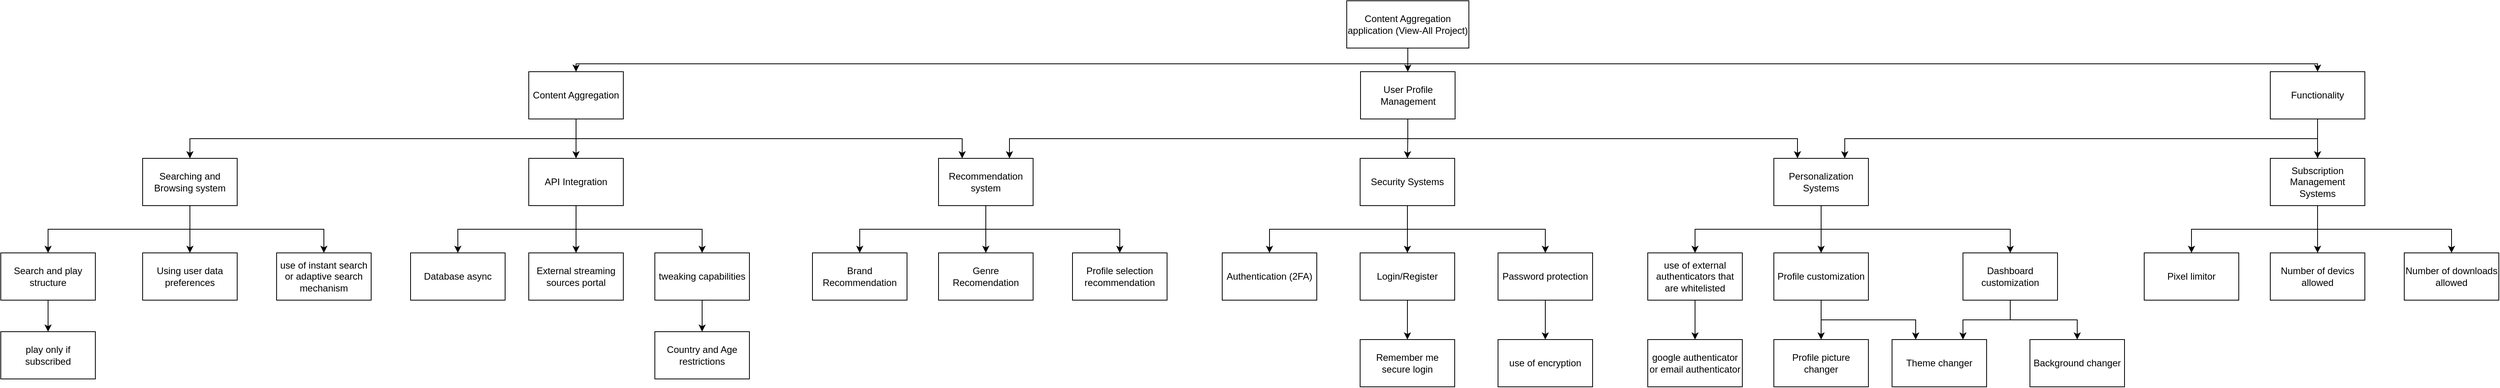 <mxfile version="20.8.16" type="device"><diagram name="Page-1" id="a6H50W8Y8HaNfQrP_DWG"><mxGraphModel dx="3134" dy="836" grid="1" gridSize="10" guides="1" tooltips="1" connect="1" arrows="1" fold="1" page="1" pageScale="1" pageWidth="850" pageHeight="1100" math="0" shadow="0"><root><mxCell id="0"/><mxCell id="1" parent="0"/><mxCell id="xB04SLs3_WrhwiVSwh8y-3" style="edgeStyle=orthogonalEdgeStyle;rounded=0;orthogonalLoop=1;jettySize=auto;html=1;exitX=0.5;exitY=1;exitDx=0;exitDy=0;entryX=0.5;entryY=0;entryDx=0;entryDy=0;" edge="1" parent="1" source="xB04SLs3_WrhwiVSwh8y-1" target="xB04SLs3_WrhwiVSwh8y-2"><mxGeometry relative="1" as="geometry"><Array as="points"><mxPoint x="426" y="200"/><mxPoint x="-630" y="200"/></Array></mxGeometry></mxCell><mxCell id="xB04SLs3_WrhwiVSwh8y-36" style="edgeStyle=orthogonalEdgeStyle;rounded=0;orthogonalLoop=1;jettySize=auto;html=1;exitX=0.5;exitY=1;exitDx=0;exitDy=0;entryX=0.5;entryY=0;entryDx=0;entryDy=0;" edge="1" parent="1" source="xB04SLs3_WrhwiVSwh8y-1" target="xB04SLs3_WrhwiVSwh8y-4"><mxGeometry relative="1" as="geometry"/></mxCell><mxCell id="xB04SLs3_WrhwiVSwh8y-37" style="edgeStyle=orthogonalEdgeStyle;rounded=0;orthogonalLoop=1;jettySize=auto;html=1;exitX=0.5;exitY=1;exitDx=0;exitDy=0;entryX=0.5;entryY=0;entryDx=0;entryDy=0;" edge="1" parent="1" source="xB04SLs3_WrhwiVSwh8y-1" target="xB04SLs3_WrhwiVSwh8y-27"><mxGeometry relative="1" as="geometry"><Array as="points"><mxPoint x="426" y="200"/><mxPoint x="1580" y="200"/></Array></mxGeometry></mxCell><mxCell id="xB04SLs3_WrhwiVSwh8y-1" value="Content Aggregation application (View-All Project)" style="rounded=0;whiteSpace=wrap;html=1;" vertex="1" parent="1"><mxGeometry x="348" y="120" width="155" height="60" as="geometry"/></mxCell><mxCell id="xB04SLs3_WrhwiVSwh8y-19" style="edgeStyle=orthogonalEdgeStyle;rounded=0;orthogonalLoop=1;jettySize=auto;html=1;exitX=0.5;exitY=1;exitDx=0;exitDy=0;entryX=0.5;entryY=0;entryDx=0;entryDy=0;" edge="1" parent="1" source="xB04SLs3_WrhwiVSwh8y-2" target="xB04SLs3_WrhwiVSwh8y-8"><mxGeometry relative="1" as="geometry"/></mxCell><mxCell id="xB04SLs3_WrhwiVSwh8y-24" style="edgeStyle=orthogonalEdgeStyle;rounded=0;orthogonalLoop=1;jettySize=auto;html=1;exitX=0.5;exitY=1;exitDx=0;exitDy=0;entryX=0.5;entryY=0;entryDx=0;entryDy=0;" edge="1" parent="1" source="xB04SLs3_WrhwiVSwh8y-2" target="xB04SLs3_WrhwiVSwh8y-12"><mxGeometry relative="1" as="geometry"/></mxCell><mxCell id="xB04SLs3_WrhwiVSwh8y-41" style="edgeStyle=orthogonalEdgeStyle;rounded=0;orthogonalLoop=1;jettySize=auto;html=1;exitX=0.5;exitY=1;exitDx=0;exitDy=0;entryX=0.25;entryY=0;entryDx=0;entryDy=0;" edge="1" parent="1" source="xB04SLs3_WrhwiVSwh8y-2" target="xB04SLs3_WrhwiVSwh8y-35"><mxGeometry relative="1" as="geometry"/></mxCell><mxCell id="xB04SLs3_WrhwiVSwh8y-2" value="Content Aggregation" style="rounded=0;whiteSpace=wrap;html=1;" vertex="1" parent="1"><mxGeometry x="-690" y="210" width="120" height="60" as="geometry"/></mxCell><mxCell id="xB04SLs3_WrhwiVSwh8y-34" style="edgeStyle=orthogonalEdgeStyle;rounded=0;orthogonalLoop=1;jettySize=auto;html=1;exitX=0.5;exitY=1;exitDx=0;exitDy=0;entryX=0.5;entryY=0;entryDx=0;entryDy=0;" edge="1" parent="1" source="xB04SLs3_WrhwiVSwh8y-4" target="xB04SLs3_WrhwiVSwh8y-10"><mxGeometry relative="1" as="geometry"/></mxCell><mxCell id="xB04SLs3_WrhwiVSwh8y-39" style="edgeStyle=orthogonalEdgeStyle;rounded=0;orthogonalLoop=1;jettySize=auto;html=1;exitX=0.5;exitY=1;exitDx=0;exitDy=0;entryX=0.25;entryY=0;entryDx=0;entryDy=0;" edge="1" parent="1" source="xB04SLs3_WrhwiVSwh8y-4" target="xB04SLs3_WrhwiVSwh8y-30"><mxGeometry relative="1" as="geometry"/></mxCell><mxCell id="xB04SLs3_WrhwiVSwh8y-40" style="edgeStyle=orthogonalEdgeStyle;rounded=0;orthogonalLoop=1;jettySize=auto;html=1;exitX=0.5;exitY=1;exitDx=0;exitDy=0;entryX=0.75;entryY=0;entryDx=0;entryDy=0;" edge="1" parent="1" source="xB04SLs3_WrhwiVSwh8y-4" target="xB04SLs3_WrhwiVSwh8y-35"><mxGeometry relative="1" as="geometry"/></mxCell><mxCell id="xB04SLs3_WrhwiVSwh8y-4" value="User Profile Management" style="rounded=0;whiteSpace=wrap;html=1;" vertex="1" parent="1"><mxGeometry x="365.5" y="210" width="120" height="60" as="geometry"/></mxCell><mxCell id="xB04SLs3_WrhwiVSwh8y-54" style="edgeStyle=orthogonalEdgeStyle;rounded=0;orthogonalLoop=1;jettySize=auto;html=1;exitX=0.5;exitY=1;exitDx=0;exitDy=0;entryX=0.5;entryY=0;entryDx=0;entryDy=0;" edge="1" parent="1" source="xB04SLs3_WrhwiVSwh8y-8" target="xB04SLs3_WrhwiVSwh8y-52"><mxGeometry relative="1" as="geometry"/></mxCell><mxCell id="xB04SLs3_WrhwiVSwh8y-55" style="edgeStyle=orthogonalEdgeStyle;rounded=0;orthogonalLoop=1;jettySize=auto;html=1;exitX=0.5;exitY=1;exitDx=0;exitDy=0;" edge="1" parent="1" source="xB04SLs3_WrhwiVSwh8y-8" target="xB04SLs3_WrhwiVSwh8y-53"><mxGeometry relative="1" as="geometry"/></mxCell><mxCell id="xB04SLs3_WrhwiVSwh8y-57" style="edgeStyle=orthogonalEdgeStyle;rounded=0;orthogonalLoop=1;jettySize=auto;html=1;exitX=0.5;exitY=1;exitDx=0;exitDy=0;entryX=0.5;entryY=0;entryDx=0;entryDy=0;" edge="1" parent="1" source="xB04SLs3_WrhwiVSwh8y-8" target="xB04SLs3_WrhwiVSwh8y-56"><mxGeometry relative="1" as="geometry"/></mxCell><mxCell id="xB04SLs3_WrhwiVSwh8y-8" value="API Integration" style="rounded=0;whiteSpace=wrap;html=1;" vertex="1" parent="1"><mxGeometry x="-690" y="320" width="120" height="60" as="geometry"/></mxCell><mxCell id="xB04SLs3_WrhwiVSwh8y-33" style="edgeStyle=orthogonalEdgeStyle;rounded=0;orthogonalLoop=1;jettySize=auto;html=1;exitX=0.5;exitY=1;exitDx=0;exitDy=0;entryX=0.5;entryY=0;entryDx=0;entryDy=0;" edge="1" parent="1" source="xB04SLs3_WrhwiVSwh8y-10" target="xB04SLs3_WrhwiVSwh8y-13"><mxGeometry relative="1" as="geometry"/></mxCell><mxCell id="xB04SLs3_WrhwiVSwh8y-44" style="edgeStyle=orthogonalEdgeStyle;rounded=0;orthogonalLoop=1;jettySize=auto;html=1;exitX=0.5;exitY=1;exitDx=0;exitDy=0;entryX=0.5;entryY=0;entryDx=0;entryDy=0;" edge="1" parent="1" source="xB04SLs3_WrhwiVSwh8y-10" target="xB04SLs3_WrhwiVSwh8y-43"><mxGeometry relative="1" as="geometry"/></mxCell><mxCell id="xB04SLs3_WrhwiVSwh8y-45" style="edgeStyle=orthogonalEdgeStyle;rounded=0;orthogonalLoop=1;jettySize=auto;html=1;exitX=0.5;exitY=1;exitDx=0;exitDy=0;entryX=0.5;entryY=0;entryDx=0;entryDy=0;" edge="1" parent="1" source="xB04SLs3_WrhwiVSwh8y-10" target="xB04SLs3_WrhwiVSwh8y-42"><mxGeometry relative="1" as="geometry"/></mxCell><mxCell id="xB04SLs3_WrhwiVSwh8y-10" value="Security Systems" style="rounded=0;whiteSpace=wrap;html=1;" vertex="1" parent="1"><mxGeometry x="365" y="320" width="120" height="60" as="geometry"/></mxCell><mxCell id="xB04SLs3_WrhwiVSwh8y-89" style="edgeStyle=orthogonalEdgeStyle;rounded=0;orthogonalLoop=1;jettySize=auto;html=1;exitX=0.5;exitY=1;exitDx=0;exitDy=0;entryX=0.5;entryY=0;entryDx=0;entryDy=0;" edge="1" parent="1" source="xB04SLs3_WrhwiVSwh8y-11" target="xB04SLs3_WrhwiVSwh8y-88"><mxGeometry relative="1" as="geometry"/></mxCell><mxCell id="xB04SLs3_WrhwiVSwh8y-93" style="edgeStyle=orthogonalEdgeStyle;rounded=0;orthogonalLoop=1;jettySize=auto;html=1;exitX=0.5;exitY=1;exitDx=0;exitDy=0;entryX=0.5;entryY=0;entryDx=0;entryDy=0;" edge="1" parent="1" source="xB04SLs3_WrhwiVSwh8y-11" target="xB04SLs3_WrhwiVSwh8y-90"><mxGeometry relative="1" as="geometry"/></mxCell><mxCell id="xB04SLs3_WrhwiVSwh8y-94" style="edgeStyle=orthogonalEdgeStyle;rounded=0;orthogonalLoop=1;jettySize=auto;html=1;exitX=0.5;exitY=1;exitDx=0;exitDy=0;entryX=0.5;entryY=0;entryDx=0;entryDy=0;" edge="1" parent="1" source="xB04SLs3_WrhwiVSwh8y-11" target="xB04SLs3_WrhwiVSwh8y-92"><mxGeometry relative="1" as="geometry"/></mxCell><mxCell id="xB04SLs3_WrhwiVSwh8y-11" value="Subscription Management Systems" style="rounded=0;whiteSpace=wrap;html=1;" vertex="1" parent="1"><mxGeometry x="1520" y="320" width="120" height="60" as="geometry"/></mxCell><mxCell id="xB04SLs3_WrhwiVSwh8y-61" style="edgeStyle=orthogonalEdgeStyle;rounded=0;orthogonalLoop=1;jettySize=auto;html=1;exitX=0.5;exitY=1;exitDx=0;exitDy=0;entryX=0.5;entryY=0;entryDx=0;entryDy=0;" edge="1" parent="1" source="xB04SLs3_WrhwiVSwh8y-12" target="xB04SLs3_WrhwiVSwh8y-60"><mxGeometry relative="1" as="geometry"/></mxCell><mxCell id="xB04SLs3_WrhwiVSwh8y-63" style="edgeStyle=orthogonalEdgeStyle;rounded=0;orthogonalLoop=1;jettySize=auto;html=1;exitX=0.5;exitY=1;exitDx=0;exitDy=0;entryX=0.5;entryY=0;entryDx=0;entryDy=0;" edge="1" parent="1" source="xB04SLs3_WrhwiVSwh8y-12" target="xB04SLs3_WrhwiVSwh8y-62"><mxGeometry relative="1" as="geometry"/></mxCell><mxCell id="xB04SLs3_WrhwiVSwh8y-68" style="edgeStyle=orthogonalEdgeStyle;rounded=0;orthogonalLoop=1;jettySize=auto;html=1;exitX=0.5;exitY=1;exitDx=0;exitDy=0;entryX=0.5;entryY=0;entryDx=0;entryDy=0;" edge="1" parent="1" source="xB04SLs3_WrhwiVSwh8y-12" target="xB04SLs3_WrhwiVSwh8y-66"><mxGeometry relative="1" as="geometry"/></mxCell><mxCell id="xB04SLs3_WrhwiVSwh8y-12" value="Searching and Browsing system" style="rounded=0;whiteSpace=wrap;html=1;" vertex="1" parent="1"><mxGeometry x="-1180" y="320" width="120" height="60" as="geometry"/></mxCell><mxCell id="xB04SLs3_WrhwiVSwh8y-76" style="edgeStyle=orthogonalEdgeStyle;rounded=0;orthogonalLoop=1;jettySize=auto;html=1;exitX=0.5;exitY=1;exitDx=0;exitDy=0;entryX=0.5;entryY=0;entryDx=0;entryDy=0;" edge="1" parent="1" source="xB04SLs3_WrhwiVSwh8y-13" target="xB04SLs3_WrhwiVSwh8y-75"><mxGeometry relative="1" as="geometry"/></mxCell><mxCell id="xB04SLs3_WrhwiVSwh8y-13" value="Login/Register" style="rounded=0;whiteSpace=wrap;html=1;" vertex="1" parent="1"><mxGeometry x="365" y="440" width="120" height="60" as="geometry"/></mxCell><mxCell id="xB04SLs3_WrhwiVSwh8y-29" style="edgeStyle=orthogonalEdgeStyle;rounded=0;orthogonalLoop=1;jettySize=auto;html=1;exitX=0.5;exitY=1;exitDx=0;exitDy=0;entryX=0.5;entryY=0;entryDx=0;entryDy=0;" edge="1" parent="1" source="xB04SLs3_WrhwiVSwh8y-27" target="xB04SLs3_WrhwiVSwh8y-11"><mxGeometry relative="1" as="geometry"/></mxCell><mxCell id="xB04SLs3_WrhwiVSwh8y-38" style="edgeStyle=orthogonalEdgeStyle;rounded=0;orthogonalLoop=1;jettySize=auto;html=1;exitX=0.5;exitY=1;exitDx=0;exitDy=0;entryX=0.75;entryY=0;entryDx=0;entryDy=0;" edge="1" parent="1" source="xB04SLs3_WrhwiVSwh8y-27" target="xB04SLs3_WrhwiVSwh8y-30"><mxGeometry relative="1" as="geometry"/></mxCell><mxCell id="xB04SLs3_WrhwiVSwh8y-27" value="Functionality" style="rounded=0;whiteSpace=wrap;html=1;" vertex="1" parent="1"><mxGeometry x="1520" y="210" width="120" height="60" as="geometry"/></mxCell><mxCell id="xB04SLs3_WrhwiVSwh8y-78" style="edgeStyle=orthogonalEdgeStyle;rounded=0;orthogonalLoop=1;jettySize=auto;html=1;exitX=0.5;exitY=1;exitDx=0;exitDy=0;entryX=0.5;entryY=0;entryDx=0;entryDy=0;" edge="1" parent="1" source="xB04SLs3_WrhwiVSwh8y-30" target="xB04SLs3_WrhwiVSwh8y-71"><mxGeometry relative="1" as="geometry"/></mxCell><mxCell id="xB04SLs3_WrhwiVSwh8y-79" style="edgeStyle=orthogonalEdgeStyle;rounded=0;orthogonalLoop=1;jettySize=auto;html=1;exitX=0.5;exitY=1;exitDx=0;exitDy=0;entryX=0.5;entryY=0;entryDx=0;entryDy=0;" edge="1" parent="1" source="xB04SLs3_WrhwiVSwh8y-30" target="xB04SLs3_WrhwiVSwh8y-69"><mxGeometry relative="1" as="geometry"/></mxCell><mxCell id="xB04SLs3_WrhwiVSwh8y-80" style="edgeStyle=orthogonalEdgeStyle;rounded=0;orthogonalLoop=1;jettySize=auto;html=1;exitX=0.5;exitY=1;exitDx=0;exitDy=0;entryX=0.5;entryY=0;entryDx=0;entryDy=0;" edge="1" parent="1" source="xB04SLs3_WrhwiVSwh8y-30" target="xB04SLs3_WrhwiVSwh8y-70"><mxGeometry relative="1" as="geometry"/></mxCell><mxCell id="xB04SLs3_WrhwiVSwh8y-30" value="Personalization Systems" style="rounded=0;whiteSpace=wrap;html=1;" vertex="1" parent="1"><mxGeometry x="890" y="320" width="120" height="60" as="geometry"/></mxCell><mxCell id="xB04SLs3_WrhwiVSwh8y-49" style="edgeStyle=orthogonalEdgeStyle;rounded=0;orthogonalLoop=1;jettySize=auto;html=1;exitX=0.5;exitY=1;exitDx=0;exitDy=0;entryX=0.5;entryY=0;entryDx=0;entryDy=0;" edge="1" parent="1" source="xB04SLs3_WrhwiVSwh8y-35" target="xB04SLs3_WrhwiVSwh8y-46"><mxGeometry relative="1" as="geometry"/></mxCell><mxCell id="xB04SLs3_WrhwiVSwh8y-50" style="edgeStyle=orthogonalEdgeStyle;rounded=0;orthogonalLoop=1;jettySize=auto;html=1;exitX=0.5;exitY=1;exitDx=0;exitDy=0;entryX=0.5;entryY=0;entryDx=0;entryDy=0;" edge="1" parent="1" source="xB04SLs3_WrhwiVSwh8y-35" target="xB04SLs3_WrhwiVSwh8y-48"><mxGeometry relative="1" as="geometry"/></mxCell><mxCell id="xB04SLs3_WrhwiVSwh8y-51" style="edgeStyle=orthogonalEdgeStyle;rounded=0;orthogonalLoop=1;jettySize=auto;html=1;exitX=0.5;exitY=1;exitDx=0;exitDy=0;entryX=0.5;entryY=0;entryDx=0;entryDy=0;" edge="1" parent="1" source="xB04SLs3_WrhwiVSwh8y-35" target="xB04SLs3_WrhwiVSwh8y-47"><mxGeometry relative="1" as="geometry"/></mxCell><mxCell id="xB04SLs3_WrhwiVSwh8y-35" value="Recommendation system" style="rounded=0;whiteSpace=wrap;html=1;" vertex="1" parent="1"><mxGeometry x="-170" y="320" width="120" height="60" as="geometry"/></mxCell><mxCell id="xB04SLs3_WrhwiVSwh8y-74" style="edgeStyle=orthogonalEdgeStyle;rounded=0;orthogonalLoop=1;jettySize=auto;html=1;exitX=0.5;exitY=1;exitDx=0;exitDy=0;entryX=0.5;entryY=0;entryDx=0;entryDy=0;" edge="1" parent="1" source="xB04SLs3_WrhwiVSwh8y-42" target="xB04SLs3_WrhwiVSwh8y-73"><mxGeometry relative="1" as="geometry"/></mxCell><mxCell id="xB04SLs3_WrhwiVSwh8y-42" value="Password protection" style="rounded=0;whiteSpace=wrap;html=1;" vertex="1" parent="1"><mxGeometry x="540" y="440" width="120" height="60" as="geometry"/></mxCell><mxCell id="xB04SLs3_WrhwiVSwh8y-43" value="Authentication (2FA)" style="rounded=0;whiteSpace=wrap;html=1;" vertex="1" parent="1"><mxGeometry x="190" y="440" width="120" height="60" as="geometry"/></mxCell><mxCell id="xB04SLs3_WrhwiVSwh8y-46" value="Genre Recomendation" style="rounded=0;whiteSpace=wrap;html=1;" vertex="1" parent="1"><mxGeometry x="-170" y="440" width="120" height="60" as="geometry"/></mxCell><mxCell id="xB04SLs3_WrhwiVSwh8y-47" value="Brand Recommendation" style="rounded=0;whiteSpace=wrap;html=1;" vertex="1" parent="1"><mxGeometry x="-330" y="440" width="120" height="60" as="geometry"/></mxCell><mxCell id="xB04SLs3_WrhwiVSwh8y-48" value="Profile selection recommendation" style="rounded=0;whiteSpace=wrap;html=1;" vertex="1" parent="1"><mxGeometry y="440" width="120" height="60" as="geometry"/></mxCell><mxCell id="xB04SLs3_WrhwiVSwh8y-52" value="External streaming sources portal" style="rounded=0;whiteSpace=wrap;html=1;" vertex="1" parent="1"><mxGeometry x="-690" y="440" width="120" height="60" as="geometry"/></mxCell><mxCell id="xB04SLs3_WrhwiVSwh8y-53" value="Database async" style="rounded=0;whiteSpace=wrap;html=1;" vertex="1" parent="1"><mxGeometry x="-840" y="440" width="120" height="60" as="geometry"/></mxCell><mxCell id="xB04SLs3_WrhwiVSwh8y-59" style="edgeStyle=orthogonalEdgeStyle;rounded=0;orthogonalLoop=1;jettySize=auto;html=1;exitX=0.5;exitY=1;exitDx=0;exitDy=0;entryX=0.5;entryY=0;entryDx=0;entryDy=0;" edge="1" parent="1" source="xB04SLs3_WrhwiVSwh8y-56" target="xB04SLs3_WrhwiVSwh8y-58"><mxGeometry relative="1" as="geometry"/></mxCell><mxCell id="xB04SLs3_WrhwiVSwh8y-56" value="tweaking capabilities" style="rounded=0;whiteSpace=wrap;html=1;" vertex="1" parent="1"><mxGeometry x="-530" y="440" width="120" height="60" as="geometry"/></mxCell><mxCell id="xB04SLs3_WrhwiVSwh8y-58" value="Country and Age restrictions" style="rounded=0;whiteSpace=wrap;html=1;" vertex="1" parent="1"><mxGeometry x="-530" y="540" width="120" height="60" as="geometry"/></mxCell><mxCell id="xB04SLs3_WrhwiVSwh8y-60" value="Using user data preferences" style="rounded=0;whiteSpace=wrap;html=1;" vertex="1" parent="1"><mxGeometry x="-1180" y="440" width="120" height="60" as="geometry"/></mxCell><mxCell id="xB04SLs3_WrhwiVSwh8y-65" style="edgeStyle=orthogonalEdgeStyle;rounded=0;orthogonalLoop=1;jettySize=auto;html=1;exitX=0.5;exitY=1;exitDx=0;exitDy=0;entryX=0.5;entryY=0;entryDx=0;entryDy=0;" edge="1" parent="1" source="xB04SLs3_WrhwiVSwh8y-62" target="xB04SLs3_WrhwiVSwh8y-64"><mxGeometry relative="1" as="geometry"/></mxCell><mxCell id="xB04SLs3_WrhwiVSwh8y-62" value="Search and play structure" style="rounded=0;whiteSpace=wrap;html=1;" vertex="1" parent="1"><mxGeometry x="-1360" y="440" width="120" height="60" as="geometry"/></mxCell><mxCell id="xB04SLs3_WrhwiVSwh8y-64" value="play only if subscribed" style="rounded=0;whiteSpace=wrap;html=1;" vertex="1" parent="1"><mxGeometry x="-1360" y="540" width="120" height="60" as="geometry"/></mxCell><mxCell id="xB04SLs3_WrhwiVSwh8y-66" value="use of instant search or adaptive search mechanism" style="rounded=0;whiteSpace=wrap;html=1;" vertex="1" parent="1"><mxGeometry x="-1010" y="440" width="120" height="60" as="geometry"/></mxCell><mxCell id="xB04SLs3_WrhwiVSwh8y-82" style="edgeStyle=orthogonalEdgeStyle;rounded=0;orthogonalLoop=1;jettySize=auto;html=1;exitX=0.5;exitY=1;exitDx=0;exitDy=0;entryX=0.5;entryY=0;entryDx=0;entryDy=0;" edge="1" parent="1" source="xB04SLs3_WrhwiVSwh8y-69" target="xB04SLs3_WrhwiVSwh8y-81"><mxGeometry relative="1" as="geometry"/></mxCell><mxCell id="xB04SLs3_WrhwiVSwh8y-85" style="edgeStyle=orthogonalEdgeStyle;rounded=0;orthogonalLoop=1;jettySize=auto;html=1;exitX=0.5;exitY=1;exitDx=0;exitDy=0;entryX=0.25;entryY=0;entryDx=0;entryDy=0;" edge="1" parent="1" source="xB04SLs3_WrhwiVSwh8y-69" target="xB04SLs3_WrhwiVSwh8y-83"><mxGeometry relative="1" as="geometry"/></mxCell><mxCell id="xB04SLs3_WrhwiVSwh8y-69" value="Profile customization" style="rounded=0;whiteSpace=wrap;html=1;" vertex="1" parent="1"><mxGeometry x="890" y="440" width="120" height="60" as="geometry"/></mxCell><mxCell id="xB04SLs3_WrhwiVSwh8y-84" style="edgeStyle=orthogonalEdgeStyle;rounded=0;orthogonalLoop=1;jettySize=auto;html=1;exitX=0.5;exitY=1;exitDx=0;exitDy=0;entryX=0.75;entryY=0;entryDx=0;entryDy=0;" edge="1" parent="1" source="xB04SLs3_WrhwiVSwh8y-70" target="xB04SLs3_WrhwiVSwh8y-83"><mxGeometry relative="1" as="geometry"/></mxCell><mxCell id="xB04SLs3_WrhwiVSwh8y-87" style="edgeStyle=orthogonalEdgeStyle;rounded=0;orthogonalLoop=1;jettySize=auto;html=1;exitX=0.5;exitY=1;exitDx=0;exitDy=0;entryX=0.5;entryY=0;entryDx=0;entryDy=0;" edge="1" parent="1" source="xB04SLs3_WrhwiVSwh8y-70" target="xB04SLs3_WrhwiVSwh8y-86"><mxGeometry relative="1" as="geometry"/></mxCell><mxCell id="xB04SLs3_WrhwiVSwh8y-70" value="Dashboard customization" style="rounded=0;whiteSpace=wrap;html=1;" vertex="1" parent="1"><mxGeometry x="1130" y="440" width="120" height="60" as="geometry"/></mxCell><mxCell id="xB04SLs3_WrhwiVSwh8y-77" style="edgeStyle=orthogonalEdgeStyle;rounded=0;orthogonalLoop=1;jettySize=auto;html=1;exitX=0.5;exitY=1;exitDx=0;exitDy=0;entryX=0.5;entryY=0;entryDx=0;entryDy=0;" edge="1" parent="1" source="xB04SLs3_WrhwiVSwh8y-71" target="xB04SLs3_WrhwiVSwh8y-72"><mxGeometry relative="1" as="geometry"/></mxCell><mxCell id="xB04SLs3_WrhwiVSwh8y-71" value="use of external authenticators that are whitelisted" style="rounded=0;whiteSpace=wrap;html=1;" vertex="1" parent="1"><mxGeometry x="730" y="440" width="120" height="60" as="geometry"/></mxCell><mxCell id="xB04SLs3_WrhwiVSwh8y-72" value="google authenticator or email authenticator" style="rounded=0;whiteSpace=wrap;html=1;" vertex="1" parent="1"><mxGeometry x="730" y="550" width="120" height="60" as="geometry"/></mxCell><mxCell id="xB04SLs3_WrhwiVSwh8y-73" value="use of encryption" style="rounded=0;whiteSpace=wrap;html=1;" vertex="1" parent="1"><mxGeometry x="540" y="550" width="120" height="60" as="geometry"/></mxCell><mxCell id="xB04SLs3_WrhwiVSwh8y-75" value="Remember me secure login" style="rounded=0;whiteSpace=wrap;html=1;" vertex="1" parent="1"><mxGeometry x="365" y="550" width="120" height="60" as="geometry"/></mxCell><mxCell id="xB04SLs3_WrhwiVSwh8y-81" value="Profile picture changer" style="rounded=0;whiteSpace=wrap;html=1;" vertex="1" parent="1"><mxGeometry x="890" y="550" width="120" height="60" as="geometry"/></mxCell><mxCell id="xB04SLs3_WrhwiVSwh8y-83" value="Theme changer" style="rounded=0;whiteSpace=wrap;html=1;" vertex="1" parent="1"><mxGeometry x="1040" y="550" width="120" height="60" as="geometry"/></mxCell><mxCell id="xB04SLs3_WrhwiVSwh8y-86" value="Background changer" style="rounded=0;whiteSpace=wrap;html=1;" vertex="1" parent="1"><mxGeometry x="1215" y="550" width="120" height="60" as="geometry"/></mxCell><mxCell id="xB04SLs3_WrhwiVSwh8y-88" value="Pixel limitor" style="rounded=0;whiteSpace=wrap;html=1;" vertex="1" parent="1"><mxGeometry x="1360" y="440" width="120" height="60" as="geometry"/></mxCell><mxCell id="xB04SLs3_WrhwiVSwh8y-90" value="Number of devics allowed" style="rounded=0;whiteSpace=wrap;html=1;" vertex="1" parent="1"><mxGeometry x="1520" y="440" width="120" height="60" as="geometry"/></mxCell><mxCell id="xB04SLs3_WrhwiVSwh8y-92" value="Number of downloads allowed" style="rounded=0;whiteSpace=wrap;html=1;" vertex="1" parent="1"><mxGeometry x="1690" y="440" width="120" height="60" as="geometry"/></mxCell></root></mxGraphModel></diagram></mxfile>